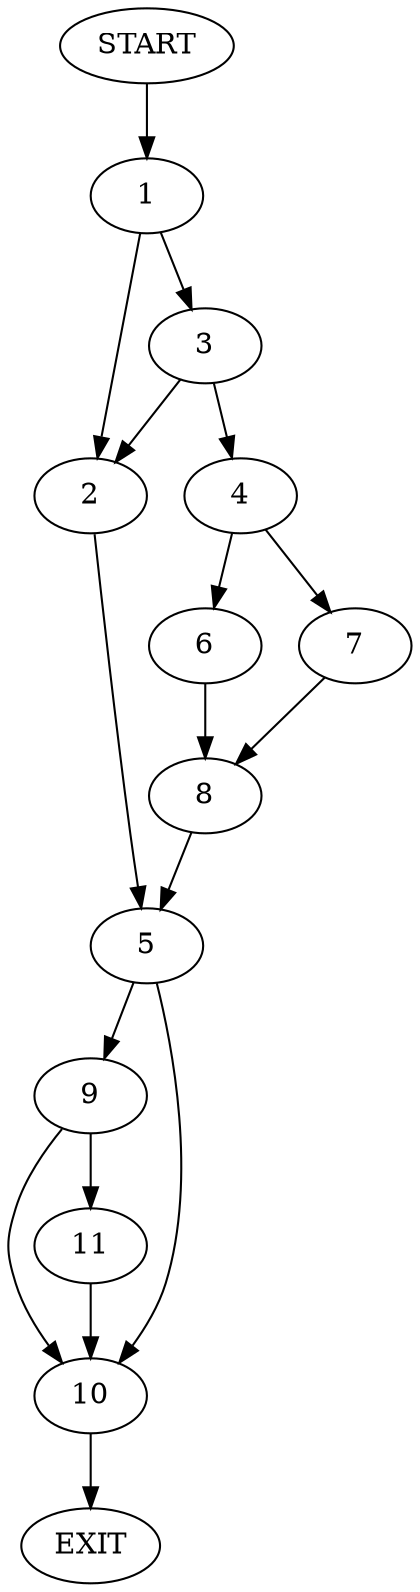 digraph {
0 [label="START"]
12 [label="EXIT"]
0 -> 1
1 -> 2
1 -> 3
3 -> 2
3 -> 4
2 -> 5
4 -> 6
4 -> 7
7 -> 8
6 -> 8
8 -> 5
5 -> 9
5 -> 10
10 -> 12
9 -> 11
9 -> 10
11 -> 10
}
